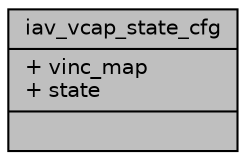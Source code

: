 digraph "iav_vcap_state_cfg"
{
 // INTERACTIVE_SVG=YES
 // LATEX_PDF_SIZE
  bgcolor="transparent";
  edge [fontname="Helvetica",fontsize="10",labelfontname="Helvetica",labelfontsize="10"];
  node [fontname="Helvetica",fontsize="10",shape=record];
  Node1 [label="{iav_vcap_state_cfg\n|+ vinc_map\l+ state\l|}",height=0.2,width=0.4,color="black", fillcolor="grey75", style="filled", fontcolor="black",tooltip=" "];
}

